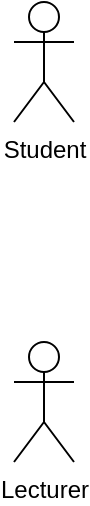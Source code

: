 <mxfile>
    <diagram id="4mtraowUPz6wj2Z0lX6M" name="Page-1">
        <mxGraphModel dx="238" dy="161" grid="1" gridSize="10" guides="1" tooltips="1" connect="1" arrows="1" fold="1" page="1" pageScale="1" pageWidth="850" pageHeight="1100" math="0" shadow="0">
            <root>
                <mxCell id="0"/>
                <mxCell id="1" parent="0"/>
                <mxCell id="2" value="Student&lt;br&gt;" style="shape=umlActor;verticalLabelPosition=bottom;verticalAlign=top;html=1;outlineConnect=0;" vertex="1" parent="1">
                    <mxGeometry x="90" y="120" width="30" height="60" as="geometry"/>
                </mxCell>
                <mxCell id="4" value="Lecturer" style="shape=umlActor;verticalLabelPosition=bottom;verticalAlign=top;html=1;outlineConnect=0;" vertex="1" parent="1">
                    <mxGeometry x="90" y="290" width="30" height="60" as="geometry"/>
                </mxCell>
            </root>
        </mxGraphModel>
    </diagram>
</mxfile>